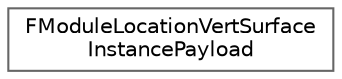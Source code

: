 digraph "Graphical Class Hierarchy"
{
 // INTERACTIVE_SVG=YES
 // LATEX_PDF_SIZE
  bgcolor="transparent";
  edge [fontname=Helvetica,fontsize=10,labelfontname=Helvetica,labelfontsize=10];
  node [fontname=Helvetica,fontsize=10,shape=box,height=0.2,width=0.4];
  rankdir="LR";
  Node0 [id="Node000000",label="FModuleLocationVertSurface\lInstancePayload",height=0.2,width=0.4,color="grey40", fillcolor="white", style="filled",URL="$d3/d56/structFModuleLocationVertSurfaceInstancePayload.html",tooltip="ModuleLocationVertSurface instance payload."];
}
